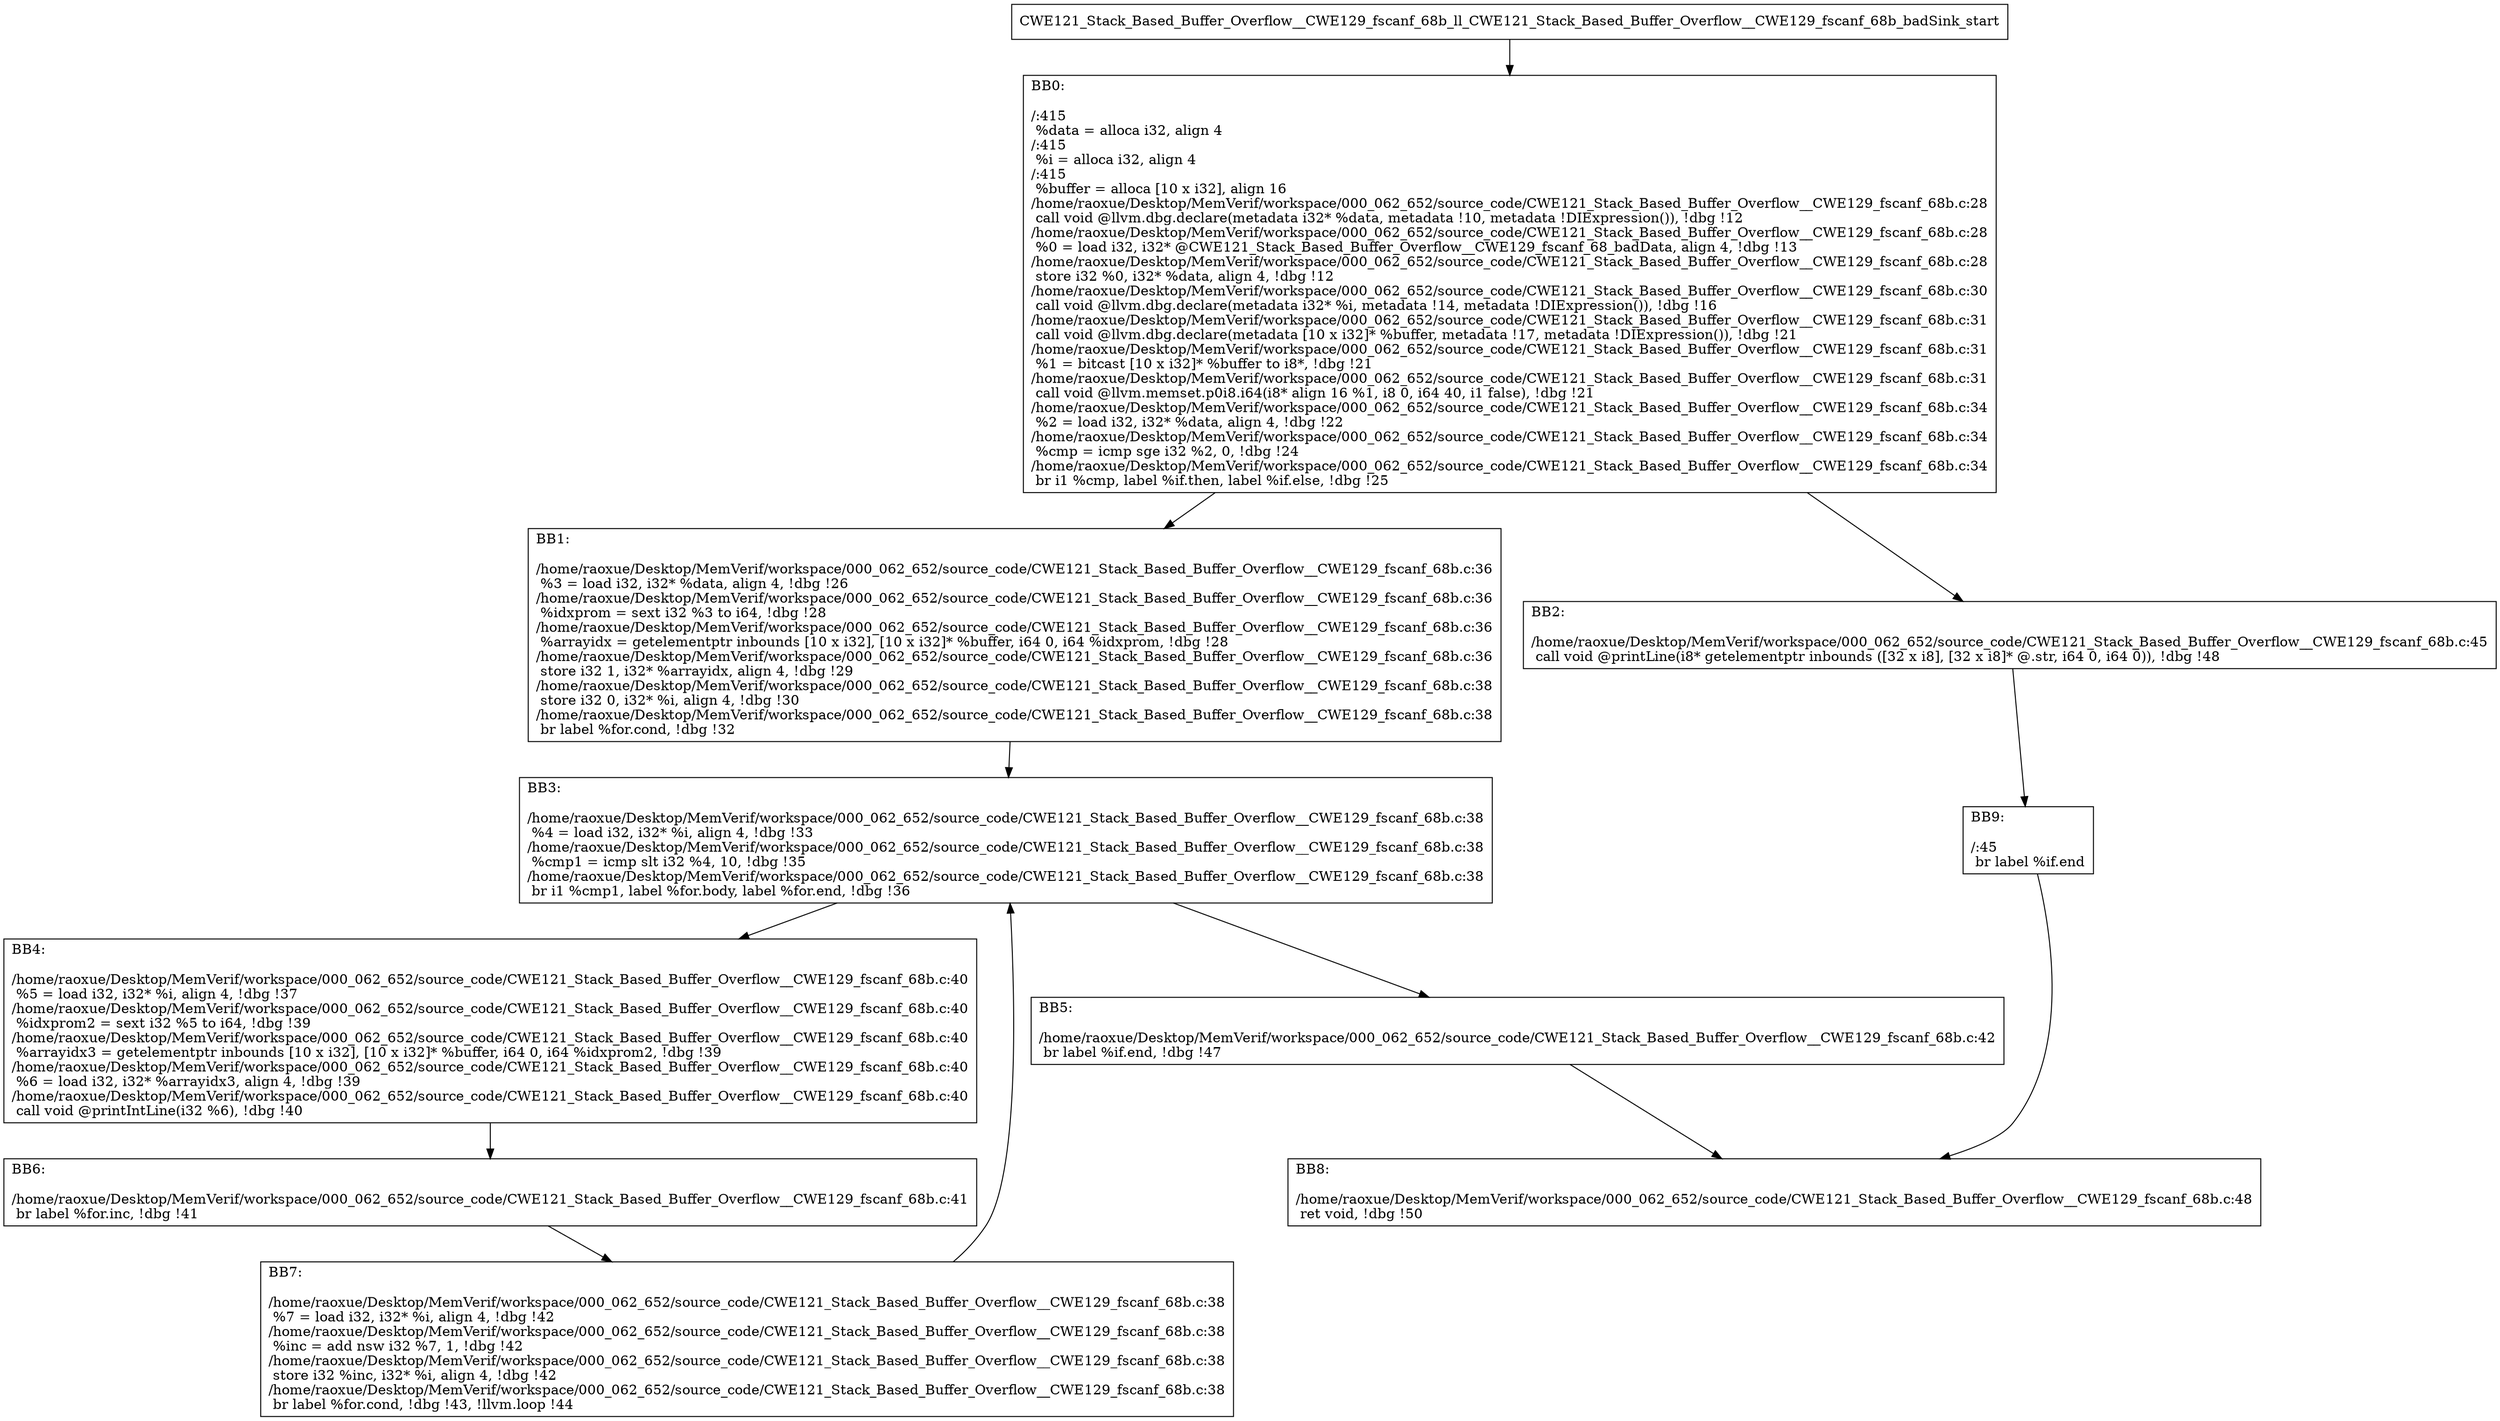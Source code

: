 digraph "CFG for'CWE121_Stack_Based_Buffer_Overflow__CWE129_fscanf_68b_ll_CWE121_Stack_Based_Buffer_Overflow__CWE129_fscanf_68b_badSink' function" {
	BBCWE121_Stack_Based_Buffer_Overflow__CWE129_fscanf_68b_ll_CWE121_Stack_Based_Buffer_Overflow__CWE129_fscanf_68b_badSink_start[shape=record,label="{CWE121_Stack_Based_Buffer_Overflow__CWE129_fscanf_68b_ll_CWE121_Stack_Based_Buffer_Overflow__CWE129_fscanf_68b_badSink_start}"];
	BBCWE121_Stack_Based_Buffer_Overflow__CWE129_fscanf_68b_ll_CWE121_Stack_Based_Buffer_Overflow__CWE129_fscanf_68b_badSink_start-> CWE121_Stack_Based_Buffer_Overflow__CWE129_fscanf_68b_ll_CWE121_Stack_Based_Buffer_Overflow__CWE129_fscanf_68b_badSinkBB0;
	CWE121_Stack_Based_Buffer_Overflow__CWE129_fscanf_68b_ll_CWE121_Stack_Based_Buffer_Overflow__CWE129_fscanf_68b_badSinkBB0 [shape=record, label="{BB0:\l\l/:415\l
  %data = alloca i32, align 4\l
/:415\l
  %i = alloca i32, align 4\l
/:415\l
  %buffer = alloca [10 x i32], align 16\l
/home/raoxue/Desktop/MemVerif/workspace/000_062_652/source_code/CWE121_Stack_Based_Buffer_Overflow__CWE129_fscanf_68b.c:28\l
  call void @llvm.dbg.declare(metadata i32* %data, metadata !10, metadata !DIExpression()), !dbg !12\l
/home/raoxue/Desktop/MemVerif/workspace/000_062_652/source_code/CWE121_Stack_Based_Buffer_Overflow__CWE129_fscanf_68b.c:28\l
  %0 = load i32, i32* @CWE121_Stack_Based_Buffer_Overflow__CWE129_fscanf_68_badData, align 4, !dbg !13\l
/home/raoxue/Desktop/MemVerif/workspace/000_062_652/source_code/CWE121_Stack_Based_Buffer_Overflow__CWE129_fscanf_68b.c:28\l
  store i32 %0, i32* %data, align 4, !dbg !12\l
/home/raoxue/Desktop/MemVerif/workspace/000_062_652/source_code/CWE121_Stack_Based_Buffer_Overflow__CWE129_fscanf_68b.c:30\l
  call void @llvm.dbg.declare(metadata i32* %i, metadata !14, metadata !DIExpression()), !dbg !16\l
/home/raoxue/Desktop/MemVerif/workspace/000_062_652/source_code/CWE121_Stack_Based_Buffer_Overflow__CWE129_fscanf_68b.c:31\l
  call void @llvm.dbg.declare(metadata [10 x i32]* %buffer, metadata !17, metadata !DIExpression()), !dbg !21\l
/home/raoxue/Desktop/MemVerif/workspace/000_062_652/source_code/CWE121_Stack_Based_Buffer_Overflow__CWE129_fscanf_68b.c:31\l
  %1 = bitcast [10 x i32]* %buffer to i8*, !dbg !21\l
/home/raoxue/Desktop/MemVerif/workspace/000_062_652/source_code/CWE121_Stack_Based_Buffer_Overflow__CWE129_fscanf_68b.c:31\l
  call void @llvm.memset.p0i8.i64(i8* align 16 %1, i8 0, i64 40, i1 false), !dbg !21\l
/home/raoxue/Desktop/MemVerif/workspace/000_062_652/source_code/CWE121_Stack_Based_Buffer_Overflow__CWE129_fscanf_68b.c:34\l
  %2 = load i32, i32* %data, align 4, !dbg !22\l
/home/raoxue/Desktop/MemVerif/workspace/000_062_652/source_code/CWE121_Stack_Based_Buffer_Overflow__CWE129_fscanf_68b.c:34\l
  %cmp = icmp sge i32 %2, 0, !dbg !24\l
/home/raoxue/Desktop/MemVerif/workspace/000_062_652/source_code/CWE121_Stack_Based_Buffer_Overflow__CWE129_fscanf_68b.c:34\l
  br i1 %cmp, label %if.then, label %if.else, !dbg !25\l
}"];
	CWE121_Stack_Based_Buffer_Overflow__CWE129_fscanf_68b_ll_CWE121_Stack_Based_Buffer_Overflow__CWE129_fscanf_68b_badSinkBB0-> CWE121_Stack_Based_Buffer_Overflow__CWE129_fscanf_68b_ll_CWE121_Stack_Based_Buffer_Overflow__CWE129_fscanf_68b_badSinkBB1;
	CWE121_Stack_Based_Buffer_Overflow__CWE129_fscanf_68b_ll_CWE121_Stack_Based_Buffer_Overflow__CWE129_fscanf_68b_badSinkBB0-> CWE121_Stack_Based_Buffer_Overflow__CWE129_fscanf_68b_ll_CWE121_Stack_Based_Buffer_Overflow__CWE129_fscanf_68b_badSinkBB2;
	CWE121_Stack_Based_Buffer_Overflow__CWE129_fscanf_68b_ll_CWE121_Stack_Based_Buffer_Overflow__CWE129_fscanf_68b_badSinkBB1 [shape=record, label="{BB1:\l\l/home/raoxue/Desktop/MemVerif/workspace/000_062_652/source_code/CWE121_Stack_Based_Buffer_Overflow__CWE129_fscanf_68b.c:36\l
  %3 = load i32, i32* %data, align 4, !dbg !26\l
/home/raoxue/Desktop/MemVerif/workspace/000_062_652/source_code/CWE121_Stack_Based_Buffer_Overflow__CWE129_fscanf_68b.c:36\l
  %idxprom = sext i32 %3 to i64, !dbg !28\l
/home/raoxue/Desktop/MemVerif/workspace/000_062_652/source_code/CWE121_Stack_Based_Buffer_Overflow__CWE129_fscanf_68b.c:36\l
  %arrayidx = getelementptr inbounds [10 x i32], [10 x i32]* %buffer, i64 0, i64 %idxprom, !dbg !28\l
/home/raoxue/Desktop/MemVerif/workspace/000_062_652/source_code/CWE121_Stack_Based_Buffer_Overflow__CWE129_fscanf_68b.c:36\l
  store i32 1, i32* %arrayidx, align 4, !dbg !29\l
/home/raoxue/Desktop/MemVerif/workspace/000_062_652/source_code/CWE121_Stack_Based_Buffer_Overflow__CWE129_fscanf_68b.c:38\l
  store i32 0, i32* %i, align 4, !dbg !30\l
/home/raoxue/Desktop/MemVerif/workspace/000_062_652/source_code/CWE121_Stack_Based_Buffer_Overflow__CWE129_fscanf_68b.c:38\l
  br label %for.cond, !dbg !32\l
}"];
	CWE121_Stack_Based_Buffer_Overflow__CWE129_fscanf_68b_ll_CWE121_Stack_Based_Buffer_Overflow__CWE129_fscanf_68b_badSinkBB1-> CWE121_Stack_Based_Buffer_Overflow__CWE129_fscanf_68b_ll_CWE121_Stack_Based_Buffer_Overflow__CWE129_fscanf_68b_badSinkBB3;
	CWE121_Stack_Based_Buffer_Overflow__CWE129_fscanf_68b_ll_CWE121_Stack_Based_Buffer_Overflow__CWE129_fscanf_68b_badSinkBB3 [shape=record, label="{BB3:\l\l/home/raoxue/Desktop/MemVerif/workspace/000_062_652/source_code/CWE121_Stack_Based_Buffer_Overflow__CWE129_fscanf_68b.c:38\l
  %4 = load i32, i32* %i, align 4, !dbg !33\l
/home/raoxue/Desktop/MemVerif/workspace/000_062_652/source_code/CWE121_Stack_Based_Buffer_Overflow__CWE129_fscanf_68b.c:38\l
  %cmp1 = icmp slt i32 %4, 10, !dbg !35\l
/home/raoxue/Desktop/MemVerif/workspace/000_062_652/source_code/CWE121_Stack_Based_Buffer_Overflow__CWE129_fscanf_68b.c:38\l
  br i1 %cmp1, label %for.body, label %for.end, !dbg !36\l
}"];
	CWE121_Stack_Based_Buffer_Overflow__CWE129_fscanf_68b_ll_CWE121_Stack_Based_Buffer_Overflow__CWE129_fscanf_68b_badSinkBB3-> CWE121_Stack_Based_Buffer_Overflow__CWE129_fscanf_68b_ll_CWE121_Stack_Based_Buffer_Overflow__CWE129_fscanf_68b_badSinkBB4;
	CWE121_Stack_Based_Buffer_Overflow__CWE129_fscanf_68b_ll_CWE121_Stack_Based_Buffer_Overflow__CWE129_fscanf_68b_badSinkBB3-> CWE121_Stack_Based_Buffer_Overflow__CWE129_fscanf_68b_ll_CWE121_Stack_Based_Buffer_Overflow__CWE129_fscanf_68b_badSinkBB5;
	CWE121_Stack_Based_Buffer_Overflow__CWE129_fscanf_68b_ll_CWE121_Stack_Based_Buffer_Overflow__CWE129_fscanf_68b_badSinkBB4 [shape=record, label="{BB4:\l\l/home/raoxue/Desktop/MemVerif/workspace/000_062_652/source_code/CWE121_Stack_Based_Buffer_Overflow__CWE129_fscanf_68b.c:40\l
  %5 = load i32, i32* %i, align 4, !dbg !37\l
/home/raoxue/Desktop/MemVerif/workspace/000_062_652/source_code/CWE121_Stack_Based_Buffer_Overflow__CWE129_fscanf_68b.c:40\l
  %idxprom2 = sext i32 %5 to i64, !dbg !39\l
/home/raoxue/Desktop/MemVerif/workspace/000_062_652/source_code/CWE121_Stack_Based_Buffer_Overflow__CWE129_fscanf_68b.c:40\l
  %arrayidx3 = getelementptr inbounds [10 x i32], [10 x i32]* %buffer, i64 0, i64 %idxprom2, !dbg !39\l
/home/raoxue/Desktop/MemVerif/workspace/000_062_652/source_code/CWE121_Stack_Based_Buffer_Overflow__CWE129_fscanf_68b.c:40\l
  %6 = load i32, i32* %arrayidx3, align 4, !dbg !39\l
/home/raoxue/Desktop/MemVerif/workspace/000_062_652/source_code/CWE121_Stack_Based_Buffer_Overflow__CWE129_fscanf_68b.c:40\l
  call void @printIntLine(i32 %6), !dbg !40\l
}"];
	CWE121_Stack_Based_Buffer_Overflow__CWE129_fscanf_68b_ll_CWE121_Stack_Based_Buffer_Overflow__CWE129_fscanf_68b_badSinkBB4-> CWE121_Stack_Based_Buffer_Overflow__CWE129_fscanf_68b_ll_CWE121_Stack_Based_Buffer_Overflow__CWE129_fscanf_68b_badSinkBB6;
	CWE121_Stack_Based_Buffer_Overflow__CWE129_fscanf_68b_ll_CWE121_Stack_Based_Buffer_Overflow__CWE129_fscanf_68b_badSinkBB6 [shape=record, label="{BB6:\l\l/home/raoxue/Desktop/MemVerif/workspace/000_062_652/source_code/CWE121_Stack_Based_Buffer_Overflow__CWE129_fscanf_68b.c:41\l
  br label %for.inc, !dbg !41\l
}"];
	CWE121_Stack_Based_Buffer_Overflow__CWE129_fscanf_68b_ll_CWE121_Stack_Based_Buffer_Overflow__CWE129_fscanf_68b_badSinkBB6-> CWE121_Stack_Based_Buffer_Overflow__CWE129_fscanf_68b_ll_CWE121_Stack_Based_Buffer_Overflow__CWE129_fscanf_68b_badSinkBB7;
	CWE121_Stack_Based_Buffer_Overflow__CWE129_fscanf_68b_ll_CWE121_Stack_Based_Buffer_Overflow__CWE129_fscanf_68b_badSinkBB7 [shape=record, label="{BB7:\l\l/home/raoxue/Desktop/MemVerif/workspace/000_062_652/source_code/CWE121_Stack_Based_Buffer_Overflow__CWE129_fscanf_68b.c:38\l
  %7 = load i32, i32* %i, align 4, !dbg !42\l
/home/raoxue/Desktop/MemVerif/workspace/000_062_652/source_code/CWE121_Stack_Based_Buffer_Overflow__CWE129_fscanf_68b.c:38\l
  %inc = add nsw i32 %7, 1, !dbg !42\l
/home/raoxue/Desktop/MemVerif/workspace/000_062_652/source_code/CWE121_Stack_Based_Buffer_Overflow__CWE129_fscanf_68b.c:38\l
  store i32 %inc, i32* %i, align 4, !dbg !42\l
/home/raoxue/Desktop/MemVerif/workspace/000_062_652/source_code/CWE121_Stack_Based_Buffer_Overflow__CWE129_fscanf_68b.c:38\l
  br label %for.cond, !dbg !43, !llvm.loop !44\l
}"];
	CWE121_Stack_Based_Buffer_Overflow__CWE129_fscanf_68b_ll_CWE121_Stack_Based_Buffer_Overflow__CWE129_fscanf_68b_badSinkBB7-> CWE121_Stack_Based_Buffer_Overflow__CWE129_fscanf_68b_ll_CWE121_Stack_Based_Buffer_Overflow__CWE129_fscanf_68b_badSinkBB3;
	CWE121_Stack_Based_Buffer_Overflow__CWE129_fscanf_68b_ll_CWE121_Stack_Based_Buffer_Overflow__CWE129_fscanf_68b_badSinkBB5 [shape=record, label="{BB5:\l\l/home/raoxue/Desktop/MemVerif/workspace/000_062_652/source_code/CWE121_Stack_Based_Buffer_Overflow__CWE129_fscanf_68b.c:42\l
  br label %if.end, !dbg !47\l
}"];
	CWE121_Stack_Based_Buffer_Overflow__CWE129_fscanf_68b_ll_CWE121_Stack_Based_Buffer_Overflow__CWE129_fscanf_68b_badSinkBB5-> CWE121_Stack_Based_Buffer_Overflow__CWE129_fscanf_68b_ll_CWE121_Stack_Based_Buffer_Overflow__CWE129_fscanf_68b_badSinkBB8;
	CWE121_Stack_Based_Buffer_Overflow__CWE129_fscanf_68b_ll_CWE121_Stack_Based_Buffer_Overflow__CWE129_fscanf_68b_badSinkBB2 [shape=record, label="{BB2:\l\l/home/raoxue/Desktop/MemVerif/workspace/000_062_652/source_code/CWE121_Stack_Based_Buffer_Overflow__CWE129_fscanf_68b.c:45\l
  call void @printLine(i8* getelementptr inbounds ([32 x i8], [32 x i8]* @.str, i64 0, i64 0)), !dbg !48\l
}"];
	CWE121_Stack_Based_Buffer_Overflow__CWE129_fscanf_68b_ll_CWE121_Stack_Based_Buffer_Overflow__CWE129_fscanf_68b_badSinkBB2-> CWE121_Stack_Based_Buffer_Overflow__CWE129_fscanf_68b_ll_CWE121_Stack_Based_Buffer_Overflow__CWE129_fscanf_68b_badSinkBB9;
	CWE121_Stack_Based_Buffer_Overflow__CWE129_fscanf_68b_ll_CWE121_Stack_Based_Buffer_Overflow__CWE129_fscanf_68b_badSinkBB9 [shape=record, label="{BB9:\l\l/:45\l
  br label %if.end\l
}"];
	CWE121_Stack_Based_Buffer_Overflow__CWE129_fscanf_68b_ll_CWE121_Stack_Based_Buffer_Overflow__CWE129_fscanf_68b_badSinkBB9-> CWE121_Stack_Based_Buffer_Overflow__CWE129_fscanf_68b_ll_CWE121_Stack_Based_Buffer_Overflow__CWE129_fscanf_68b_badSinkBB8;
	CWE121_Stack_Based_Buffer_Overflow__CWE129_fscanf_68b_ll_CWE121_Stack_Based_Buffer_Overflow__CWE129_fscanf_68b_badSinkBB8 [shape=record, label="{BB8:\l\l/home/raoxue/Desktop/MemVerif/workspace/000_062_652/source_code/CWE121_Stack_Based_Buffer_Overflow__CWE129_fscanf_68b.c:48\l
  ret void, !dbg !50\l
}"];
}
